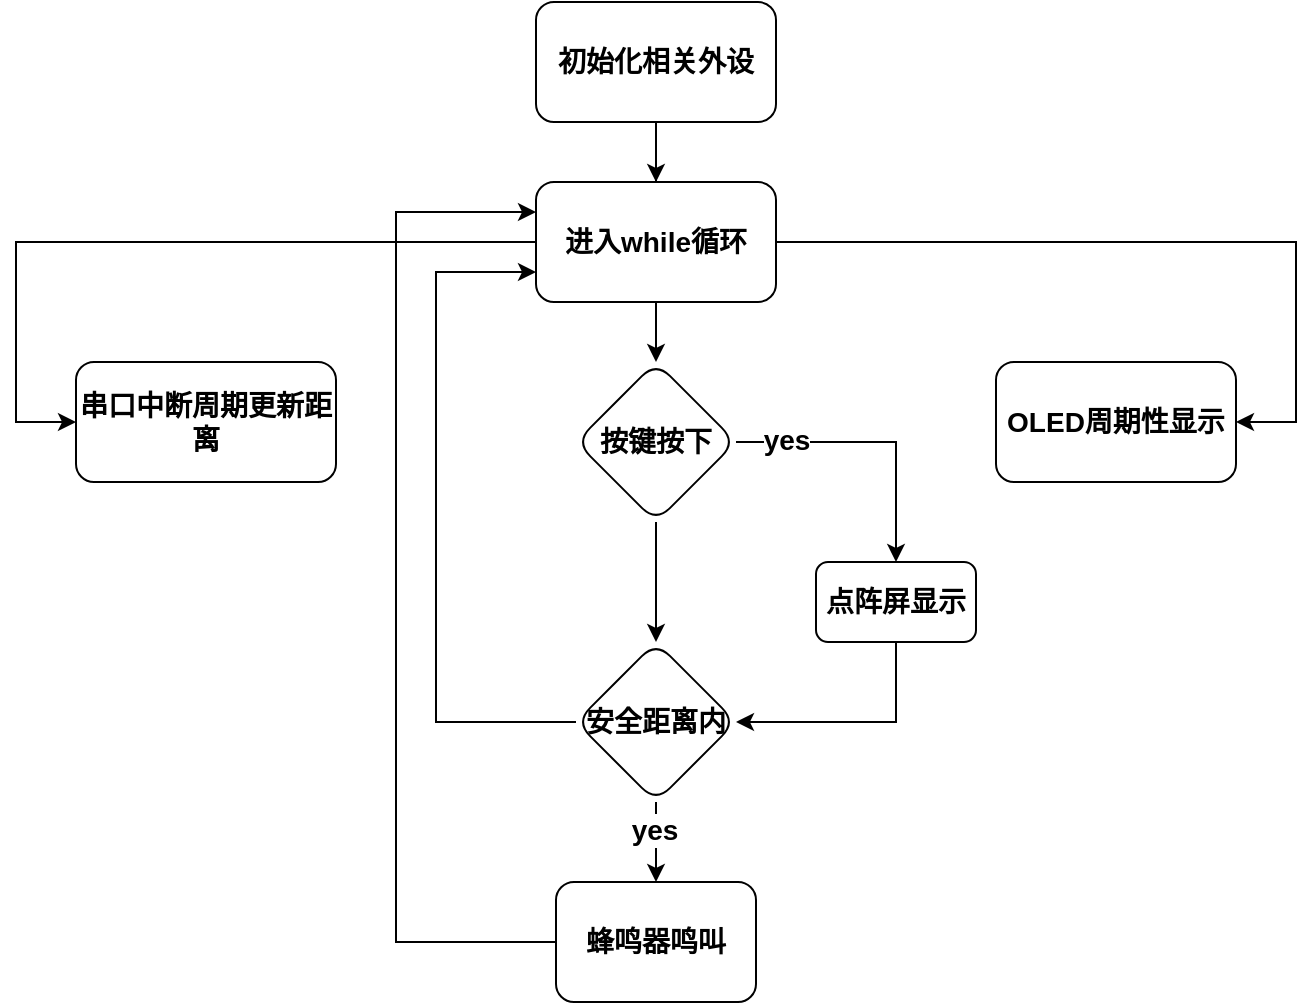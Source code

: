 <mxfile version="24.7.6">
  <diagram name="第 1 页" id="D9cGVz9jTFCjsDggylRK">
    <mxGraphModel dx="1042" dy="614" grid="1" gridSize="10" guides="1" tooltips="1" connect="1" arrows="1" fold="1" page="1" pageScale="1" pageWidth="827" pageHeight="1169" math="0" shadow="0">
      <root>
        <mxCell id="0" />
        <mxCell id="1" parent="0" />
        <mxCell id="FIMLKUnDo-9JWR2USeZ_-12" value="" style="edgeStyle=orthogonalEdgeStyle;rounded=0;orthogonalLoop=1;jettySize=auto;html=1;fontSize=14;fontStyle=1" edge="1" parent="1" source="FIMLKUnDo-9JWR2USeZ_-1" target="FIMLKUnDo-9JWR2USeZ_-11">
          <mxGeometry relative="1" as="geometry" />
        </mxCell>
        <mxCell id="FIMLKUnDo-9JWR2USeZ_-34" value="" style="edgeStyle=orthogonalEdgeStyle;rounded=0;orthogonalLoop=1;jettySize=auto;html=1;fontSize=14;fontStyle=1" edge="1" parent="1" source="FIMLKUnDo-9JWR2USeZ_-1" target="FIMLKUnDo-9JWR2USeZ_-33">
          <mxGeometry relative="1" as="geometry">
            <Array as="points">
              <mxPoint x="390" y="140" />
              <mxPoint x="710" y="140" />
            </Array>
          </mxGeometry>
        </mxCell>
        <mxCell id="FIMLKUnDo-9JWR2USeZ_-36" value="" style="edgeStyle=orthogonalEdgeStyle;rounded=0;orthogonalLoop=1;jettySize=auto;html=1;fontSize=14;fontStyle=1" edge="1" parent="1" source="FIMLKUnDo-9JWR2USeZ_-1" target="FIMLKUnDo-9JWR2USeZ_-35">
          <mxGeometry relative="1" as="geometry">
            <Array as="points">
              <mxPoint x="390" y="140" />
              <mxPoint x="70" y="140" />
              <mxPoint x="70" y="230" />
            </Array>
          </mxGeometry>
        </mxCell>
        <mxCell id="FIMLKUnDo-9JWR2USeZ_-1" value="初始化相关外设" style="rounded=1;whiteSpace=wrap;html=1;fontSize=14;fontStyle=1" vertex="1" parent="1">
          <mxGeometry x="330" y="20" width="120" height="60" as="geometry" />
        </mxCell>
        <mxCell id="FIMLKUnDo-9JWR2USeZ_-14" value="" style="edgeStyle=orthogonalEdgeStyle;rounded=0;orthogonalLoop=1;jettySize=auto;html=1;fontSize=14;fontStyle=1" edge="1" parent="1" source="FIMLKUnDo-9JWR2USeZ_-11" target="FIMLKUnDo-9JWR2USeZ_-13">
          <mxGeometry relative="1" as="geometry" />
        </mxCell>
        <mxCell id="FIMLKUnDo-9JWR2USeZ_-11" value="进入while循环" style="whiteSpace=wrap;html=1;rounded=1;fontSize=14;fontStyle=1" vertex="1" parent="1">
          <mxGeometry x="330" y="110" width="120" height="60" as="geometry" />
        </mxCell>
        <mxCell id="FIMLKUnDo-9JWR2USeZ_-16" value="" style="edgeStyle=orthogonalEdgeStyle;rounded=0;orthogonalLoop=1;jettySize=auto;html=1;fontSize=14;fontStyle=1" edge="1" parent="1" source="FIMLKUnDo-9JWR2USeZ_-13" target="FIMLKUnDo-9JWR2USeZ_-15">
          <mxGeometry relative="1" as="geometry" />
        </mxCell>
        <mxCell id="FIMLKUnDo-9JWR2USeZ_-17" value="yes" style="edgeLabel;html=1;align=center;verticalAlign=middle;resizable=0;points=[];fontSize=14;fontStyle=1" vertex="1" connectable="0" parent="FIMLKUnDo-9JWR2USeZ_-16">
          <mxGeometry x="-0.648" y="1" relative="1" as="geometry">
            <mxPoint as="offset" />
          </mxGeometry>
        </mxCell>
        <mxCell id="FIMLKUnDo-9JWR2USeZ_-27" style="edgeStyle=orthogonalEdgeStyle;rounded=0;orthogonalLoop=1;jettySize=auto;html=1;exitX=0.5;exitY=1;exitDx=0;exitDy=0;fontSize=14;fontStyle=1" edge="1" parent="1" source="FIMLKUnDo-9JWR2USeZ_-13" target="FIMLKUnDo-9JWR2USeZ_-24">
          <mxGeometry relative="1" as="geometry" />
        </mxCell>
        <mxCell id="FIMLKUnDo-9JWR2USeZ_-13" value="按键按下" style="rhombus;whiteSpace=wrap;html=1;rounded=1;fontSize=14;fontStyle=1" vertex="1" parent="1">
          <mxGeometry x="350" y="200" width="80" height="80" as="geometry" />
        </mxCell>
        <mxCell id="FIMLKUnDo-9JWR2USeZ_-26" style="edgeStyle=orthogonalEdgeStyle;rounded=0;orthogonalLoop=1;jettySize=auto;html=1;exitX=0.5;exitY=1;exitDx=0;exitDy=0;entryX=1;entryY=0.5;entryDx=0;entryDy=0;fontSize=14;fontStyle=1" edge="1" parent="1" source="FIMLKUnDo-9JWR2USeZ_-15" target="FIMLKUnDo-9JWR2USeZ_-24">
          <mxGeometry relative="1" as="geometry" />
        </mxCell>
        <mxCell id="FIMLKUnDo-9JWR2USeZ_-15" value="点阵屏显示" style="whiteSpace=wrap;html=1;rounded=1;fontSize=14;fontStyle=1" vertex="1" parent="1">
          <mxGeometry x="470" y="300" width="80" height="40" as="geometry" />
        </mxCell>
        <mxCell id="FIMLKUnDo-9JWR2USeZ_-38" value="" style="edgeStyle=orthogonalEdgeStyle;rounded=0;orthogonalLoop=1;jettySize=auto;html=1;fontSize=14;fontStyle=1" edge="1" parent="1" source="FIMLKUnDo-9JWR2USeZ_-24" target="FIMLKUnDo-9JWR2USeZ_-37">
          <mxGeometry relative="1" as="geometry" />
        </mxCell>
        <mxCell id="FIMLKUnDo-9JWR2USeZ_-39" value="yes" style="edgeLabel;html=1;align=center;verticalAlign=middle;resizable=0;points=[];fontSize=14;fontStyle=1" vertex="1" connectable="0" parent="FIMLKUnDo-9JWR2USeZ_-38">
          <mxGeometry x="-0.31" y="-1" relative="1" as="geometry">
            <mxPoint as="offset" />
          </mxGeometry>
        </mxCell>
        <mxCell id="FIMLKUnDo-9JWR2USeZ_-41" style="edgeStyle=orthogonalEdgeStyle;rounded=0;orthogonalLoop=1;jettySize=auto;html=1;exitX=0;exitY=0.5;exitDx=0;exitDy=0;entryX=0;entryY=0.75;entryDx=0;entryDy=0;fontSize=14;fontStyle=1" edge="1" parent="1" source="FIMLKUnDo-9JWR2USeZ_-24" target="FIMLKUnDo-9JWR2USeZ_-11">
          <mxGeometry relative="1" as="geometry">
            <Array as="points">
              <mxPoint x="280" y="380" />
              <mxPoint x="280" y="155" />
            </Array>
          </mxGeometry>
        </mxCell>
        <mxCell id="FIMLKUnDo-9JWR2USeZ_-24" value="安全距离内" style="rhombus;whiteSpace=wrap;html=1;rounded=1;fontSize=14;fontStyle=1" vertex="1" parent="1">
          <mxGeometry x="350" y="340" width="80" height="80" as="geometry" />
        </mxCell>
        <mxCell id="FIMLKUnDo-9JWR2USeZ_-33" value="OLED周期性显示" style="rounded=1;whiteSpace=wrap;html=1;fontSize=14;fontStyle=1" vertex="1" parent="1">
          <mxGeometry x="560" y="200" width="120" height="60" as="geometry" />
        </mxCell>
        <mxCell id="FIMLKUnDo-9JWR2USeZ_-35" value="串口中断周期更新距离" style="rounded=1;whiteSpace=wrap;html=1;fontSize=14;fontStyle=1" vertex="1" parent="1">
          <mxGeometry x="100" y="200" width="130" height="60" as="geometry" />
        </mxCell>
        <mxCell id="FIMLKUnDo-9JWR2USeZ_-43" style="edgeStyle=orthogonalEdgeStyle;rounded=0;orthogonalLoop=1;jettySize=auto;html=1;exitX=0;exitY=0.5;exitDx=0;exitDy=0;entryX=0;entryY=0.25;entryDx=0;entryDy=0;fontSize=14;fontStyle=1" edge="1" parent="1" source="FIMLKUnDo-9JWR2USeZ_-37" target="FIMLKUnDo-9JWR2USeZ_-11">
          <mxGeometry relative="1" as="geometry">
            <Array as="points">
              <mxPoint x="260" y="490" />
              <mxPoint x="260" y="125" />
            </Array>
          </mxGeometry>
        </mxCell>
        <mxCell id="FIMLKUnDo-9JWR2USeZ_-37" value="蜂鸣器鸣叫" style="whiteSpace=wrap;html=1;rounded=1;fontSize=14;fontStyle=1" vertex="1" parent="1">
          <mxGeometry x="340" y="460" width="100" height="60" as="geometry" />
        </mxCell>
      </root>
    </mxGraphModel>
  </diagram>
</mxfile>
